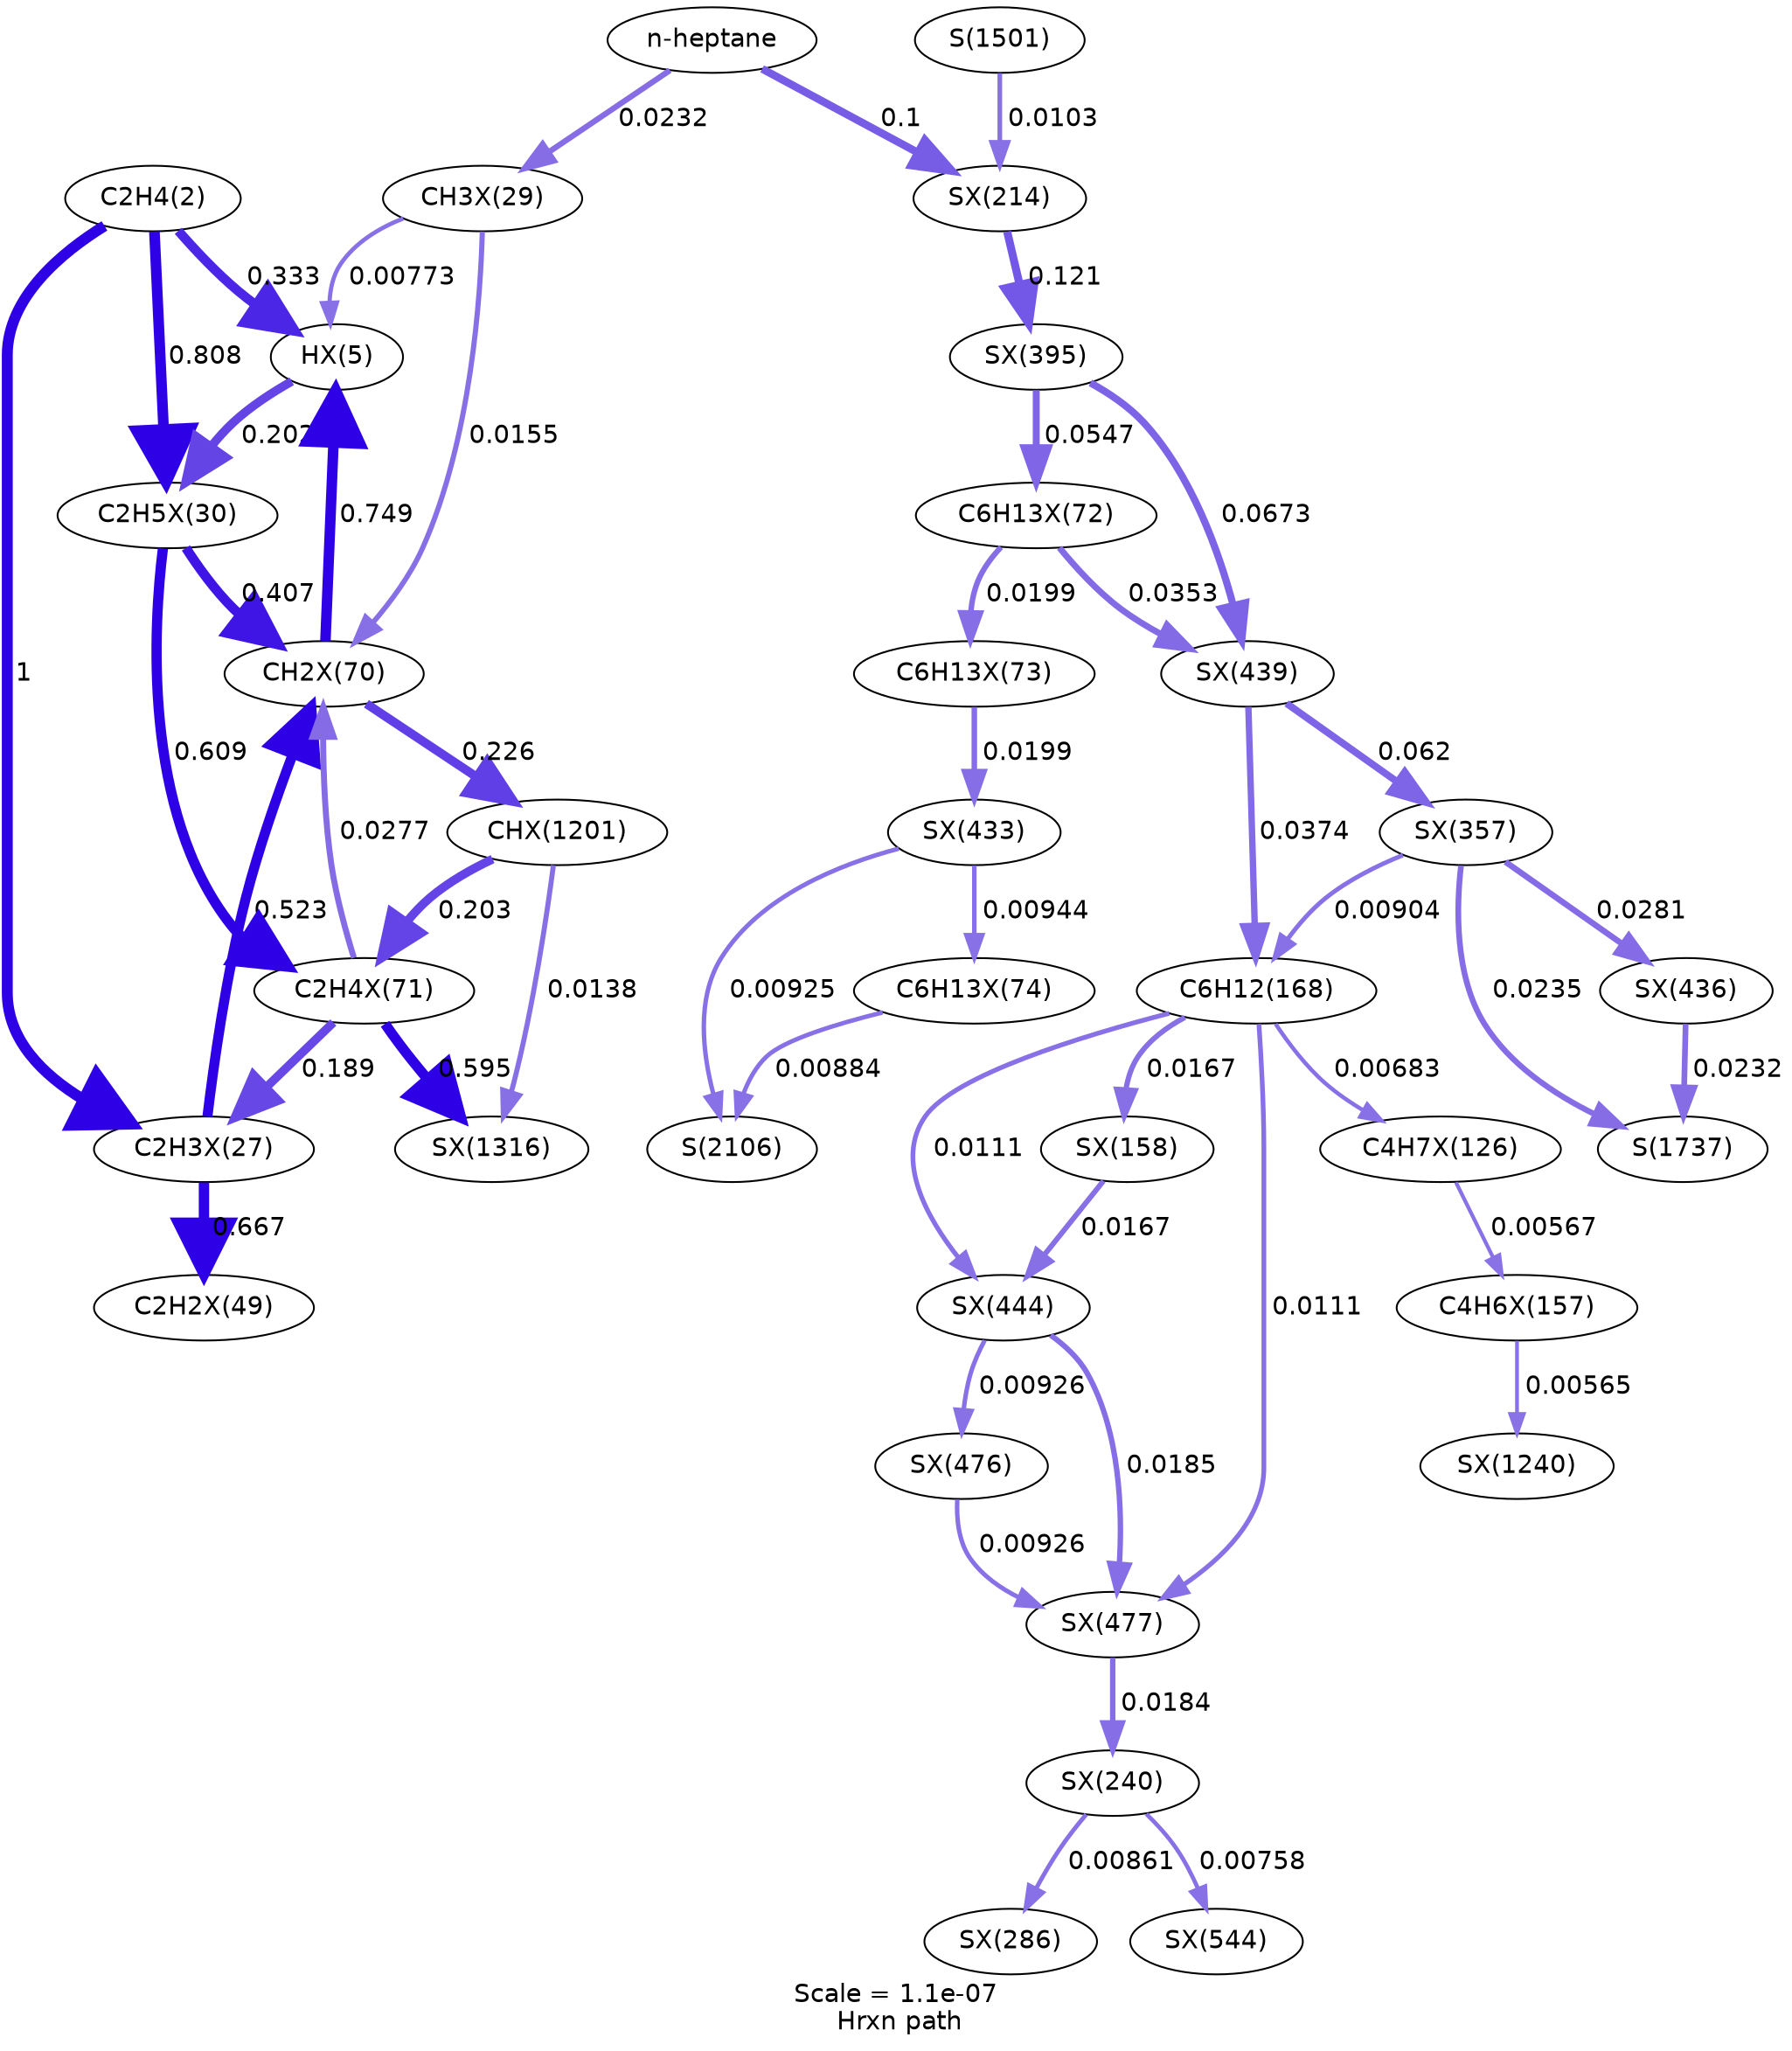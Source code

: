 digraph reaction_paths {
center=1;
s5 -> s28[fontname="Helvetica", style="setlinewidth(5.17)", arrowsize=2.59, color="0.7, 0.833, 0.9"
, label=" 0.333"];
s5 -> s29[fontname="Helvetica", style="setlinewidth(6)", arrowsize=3, color="0.7, 1.5, 0.9"
, label=" 1"];
s5 -> s31[fontname="Helvetica", style="setlinewidth(5.84)", arrowsize=2.92, color="0.7, 1.31, 0.9"
, label=" 0.808"];
s28 -> s31[fontname="Helvetica", style="setlinewidth(4.79)", arrowsize=2.4, color="0.7, 0.702, 0.9"
, label=" 0.202"];
s30 -> s28[fontname="Helvetica", style="setlinewidth(2.33)", arrowsize=1.16, color="0.7, 0.508, 0.9"
, label=" 0.00773"];
s43 -> s28[fontname="Helvetica", style="setlinewidth(5.78)", arrowsize=2.89, color="0.7, 1.25, 0.9"
, label=" 0.749"];
s29 -> s38[fontname="Helvetica", style="setlinewidth(5.69)", arrowsize=2.85, color="0.7, 1.17, 0.9"
, label=" 0.667"];
s29 -> s43[fontname="Helvetica", style="setlinewidth(5.51)", arrowsize=2.76, color="0.7, 1.02, 0.9"
, label=" 0.523"];
s44 -> s29[fontname="Helvetica", style="setlinewidth(4.74)", arrowsize=2.37, color="0.7, 0.689, 0.9"
, label=" 0.189"];
s31 -> s43[fontname="Helvetica", style="setlinewidth(5.32)", arrowsize=2.66, color="0.7, 0.907, 0.9"
, label=" 0.407"];
s31 -> s44[fontname="Helvetica", style="setlinewidth(5.63)", arrowsize=2.81, color="0.7, 1.11, 0.9"
, label=" 0.609"];
s49 -> s51[fontname="Helvetica", style="setlinewidth(2.1)", arrowsize=1.05, color="0.7, 0.506, 0.9"
, label=" 0.00567"];
s15 -> s49[fontname="Helvetica", style="setlinewidth(2.24)", arrowsize=1.12, color="0.7, 0.507, 0.9"
, label=" 0.00683"];
s52 -> s70[fontname="Helvetica", style="setlinewidth(2.91)", arrowsize=1.45, color="0.7, 0.517, 0.9"
, label=" 0.0167"];
s15 -> s52[fontname="Helvetica", style="setlinewidth(2.91)", arrowsize=1.45, color="0.7, 0.517, 0.9"
, label=" 0.0167"];
s70 -> s72[fontname="Helvetica", style="setlinewidth(2.99)", arrowsize=1.49, color="0.7, 0.519, 0.9"
, label=" 0.0185"];
s70 -> s71[fontname="Helvetica", style="setlinewidth(2.47)", arrowsize=1.23, color="0.7, 0.509, 0.9"
, label=" 0.00926"];
s15 -> s70[fontname="Helvetica", style="setlinewidth(2.6)", arrowsize=1.3, color="0.7, 0.511, 0.9"
, label=" 0.0111"];
s72 -> s57[fontname="Helvetica", style="setlinewidth(2.98)", arrowsize=1.49, color="0.7, 0.518, 0.9"
, label=" 0.0184"];
s71 -> s72[fontname="Helvetica", style="setlinewidth(2.47)", arrowsize=1.23, color="0.7, 0.509, 0.9"
, label=" 0.00926"];
s15 -> s72[fontname="Helvetica", style="setlinewidth(2.6)", arrowsize=1.3, color="0.7, 0.511, 0.9"
, label=" 0.0111"];
s57 -> s60[fontname="Helvetica", style="setlinewidth(2.41)", arrowsize=1.21, color="0.7, 0.509, 0.9"
, label=" 0.00861"];
s57 -> s74[fontname="Helvetica", style="setlinewidth(2.31)", arrowsize=1.16, color="0.7, 0.508, 0.9"
, label=" 0.00758"];
s30 -> s43[fontname="Helvetica", style="setlinewidth(2.85)", arrowsize=1.43, color="0.7, 0.515, 0.9"
, label=" 0.0155"];
s0 -> s30[fontname="Helvetica", style="setlinewidth(3.16)", arrowsize=1.58, color="0.7, 0.523, 0.9"
, label=" 0.0232"];
s43 -> s76[fontname="Helvetica", style="setlinewidth(4.88)", arrowsize=2.44, color="0.7, 0.726, 0.9"
, label=" 0.226"];
s44 -> s43[fontname="Helvetica", style="setlinewidth(3.29)", arrowsize=1.65, color="0.7, 0.528, 0.9"
, label=" 0.0277"];
s76 -> s44[fontname="Helvetica", style="setlinewidth(4.8)", arrowsize=2.4, color="0.7, 0.703, 0.9"
, label=" 0.203"];
s76 -> s78[fontname="Helvetica", style="setlinewidth(2.77)", arrowsize=1.38, color="0.7, 0.514, 0.9"
, label=" 0.0138"];
s51 -> s77[fontname="Helvetica", style="setlinewidth(2.09)", arrowsize=1.05, color="0.7, 0.506, 0.9"
, label=" 0.00565"];
s44 -> s78[fontname="Helvetica", style="setlinewidth(5.61)", arrowsize=2.8, color="0.7, 1.1, 0.9"
, label=" 0.595"];
s0 -> s54[fontname="Helvetica", style="setlinewidth(4.27)", arrowsize=2.13, color="0.7, 0.6, 0.9"
, label=" 0.1"];
s54 -> s65[fontname="Helvetica", style="setlinewidth(4.4)", arrowsize=2.2, color="0.7, 0.621, 0.9"
, label=" 0.121"];
s24 -> s54[fontname="Helvetica", style="setlinewidth(2.55)", arrowsize=1.27, color="0.7, 0.51, 0.9"
, label=" 0.0103"];
s65 -> s45[fontname="Helvetica", style="setlinewidth(3.81)", arrowsize=1.9, color="0.7, 0.555, 0.9"
, label=" 0.0547"];
s65 -> s69[fontname="Helvetica", style="setlinewidth(3.96)", arrowsize=1.98, color="0.7, 0.567, 0.9"
, label=" 0.0673"];
s45 -> s69[fontname="Helvetica", style="setlinewidth(3.48)", arrowsize=1.74, color="0.7, 0.535, 0.9"
, label=" 0.0353"];
s45 -> s46[fontname="Helvetica", style="setlinewidth(3.04)", arrowsize=1.52, color="0.7, 0.52, 0.9"
, label=" 0.0199"];
s69 -> s63[fontname="Helvetica", style="setlinewidth(3.9)", arrowsize=1.95, color="0.7, 0.562, 0.9"
, label=" 0.062"];
s69 -> s15[fontname="Helvetica", style="setlinewidth(3.52)", arrowsize=1.76, color="0.7, 0.537, 0.9"
, label=" 0.0374"];
s46 -> s66[fontname="Helvetica", style="setlinewidth(3.04)", arrowsize=1.52, color="0.7, 0.52, 0.9"
, label=" 0.0199"];
s63 -> s67[fontname="Helvetica", style="setlinewidth(3.3)", arrowsize=1.65, color="0.7, 0.528, 0.9"
, label=" 0.0281"];
s63 -> s25[fontname="Helvetica", style="setlinewidth(3.17)", arrowsize=1.58, color="0.7, 0.523, 0.9"
, label=" 0.0235"];
s63 -> s15[fontname="Helvetica", style="setlinewidth(2.45)", arrowsize=1.22, color="0.7, 0.509, 0.9"
, label=" 0.00904"];
s67 -> s25[fontname="Helvetica", style="setlinewidth(3.16)", arrowsize=1.58, color="0.7, 0.523, 0.9"
, label=" 0.0232"];
s66 -> s47[fontname="Helvetica", style="setlinewidth(2.48)", arrowsize=1.24, color="0.7, 0.509, 0.9"
, label=" 0.00944"];
s47 -> s26[fontname="Helvetica", style="setlinewidth(2.43)", arrowsize=1.21, color="0.7, 0.509, 0.9"
, label=" 0.00884"];
s66 -> s26[fontname="Helvetica", style="setlinewidth(2.46)", arrowsize=1.23, color="0.7, 0.509, 0.9"
, label=" 0.00925"];
s0 [ fontname="Helvetica", label="n-heptane"];
s5 [ fontname="Helvetica", label="C2H4(2)"];
s15 [ fontname="Helvetica", label="C6H12(168)"];
s24 [ fontname="Helvetica", label="S(1501)"];
s25 [ fontname="Helvetica", label="S(1737)"];
s26 [ fontname="Helvetica", label="S(2106)"];
s28 [ fontname="Helvetica", label="HX(5)"];
s29 [ fontname="Helvetica", label="C2H3X(27)"];
s30 [ fontname="Helvetica", label="CH3X(29)"];
s31 [ fontname="Helvetica", label="C2H5X(30)"];
s38 [ fontname="Helvetica", label="C2H2X(49)"];
s43 [ fontname="Helvetica", label="CH2X(70)"];
s44 [ fontname="Helvetica", label="C2H4X(71)"];
s45 [ fontname="Helvetica", label="C6H13X(72)"];
s46 [ fontname="Helvetica", label="C6H13X(73)"];
s47 [ fontname="Helvetica", label="C6H13X(74)"];
s49 [ fontname="Helvetica", label="C4H7X(126)"];
s51 [ fontname="Helvetica", label="C4H6X(157)"];
s52 [ fontname="Helvetica", label="SX(158)"];
s54 [ fontname="Helvetica", label="SX(214)"];
s57 [ fontname="Helvetica", label="SX(240)"];
s60 [ fontname="Helvetica", label="SX(286)"];
s63 [ fontname="Helvetica", label="SX(357)"];
s65 [ fontname="Helvetica", label="SX(395)"];
s66 [ fontname="Helvetica", label="SX(433)"];
s67 [ fontname="Helvetica", label="SX(436)"];
s69 [ fontname="Helvetica", label="SX(439)"];
s70 [ fontname="Helvetica", label="SX(444)"];
s71 [ fontname="Helvetica", label="SX(476)"];
s72 [ fontname="Helvetica", label="SX(477)"];
s74 [ fontname="Helvetica", label="SX(544)"];
s76 [ fontname="Helvetica", label="CHX(1201)"];
s77 [ fontname="Helvetica", label="SX(1240)"];
s78 [ fontname="Helvetica", label="SX(1316)"];
 label = "Scale = 1.1e-07\l Hrxn path";
 fontname = "Helvetica";
}
